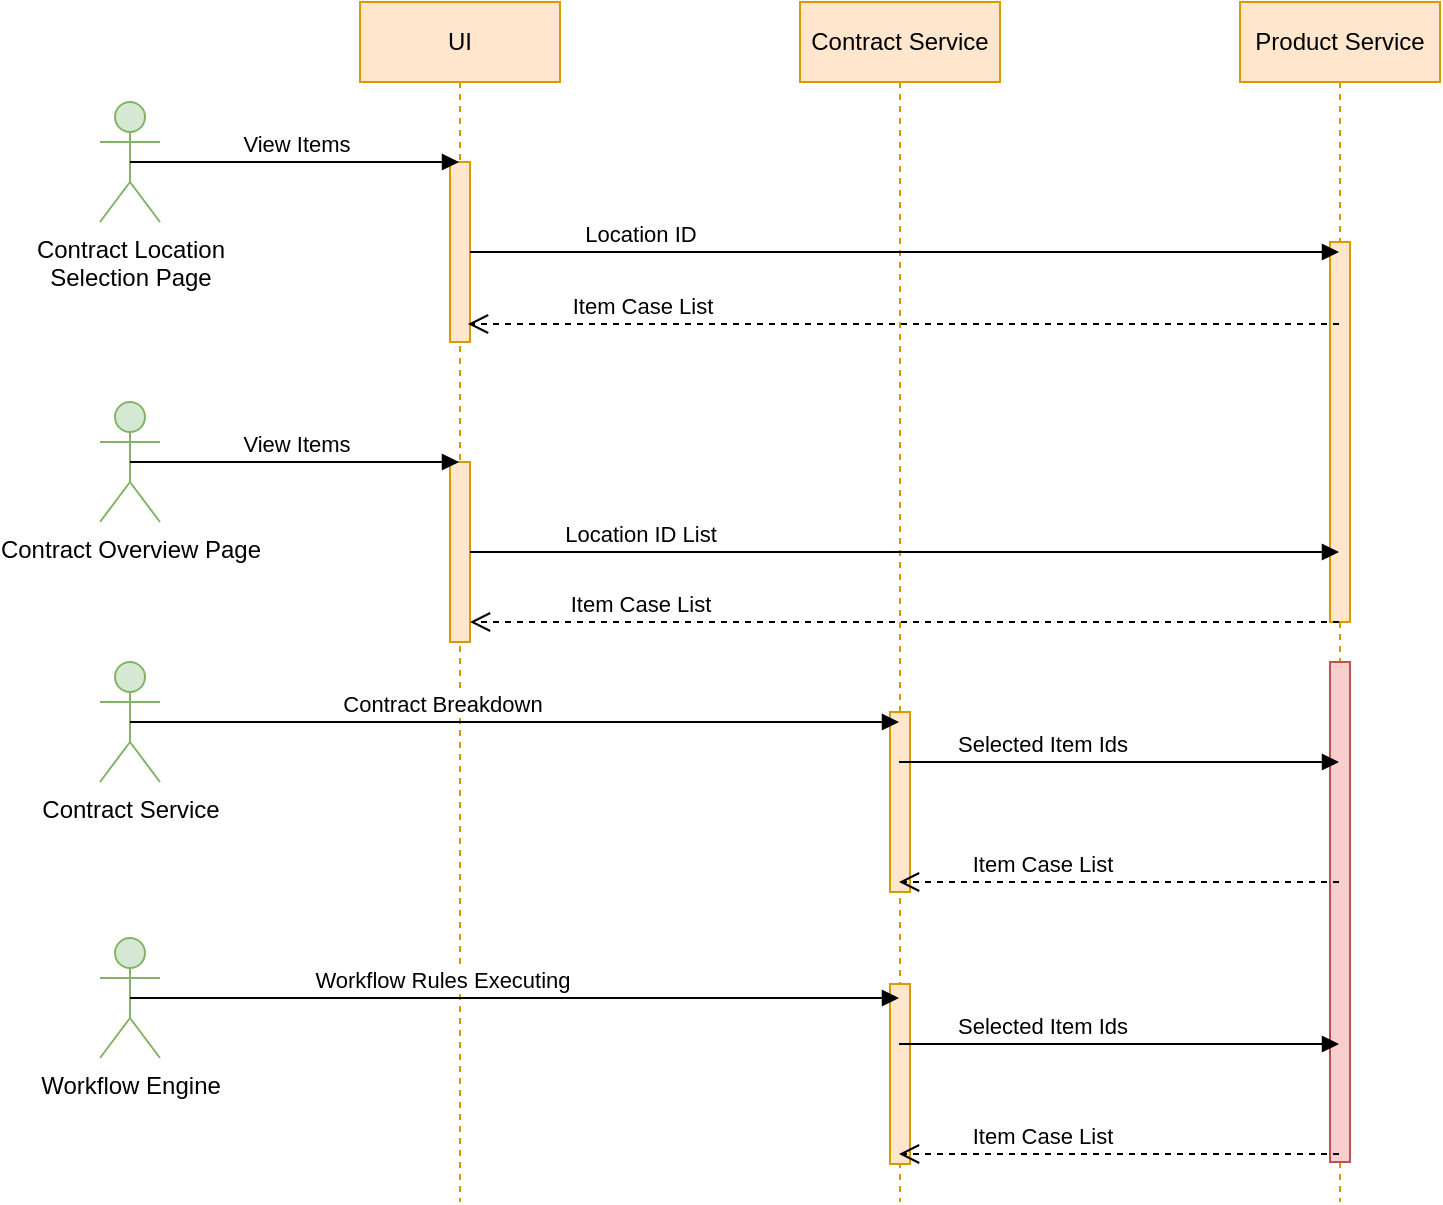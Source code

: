 <mxfile version="14.7.10" type="github">
  <diagram id="5JaN1CiCvEepgImw7LRu" name="Page-1">
    <mxGraphModel dx="1422" dy="882" grid="1" gridSize="10" guides="1" tooltips="1" connect="1" arrows="1" fold="1" page="1" pageScale="1" pageWidth="827" pageHeight="1169" math="0" shadow="0">
      <root>
        <mxCell id="0" />
        <mxCell id="1" parent="0" />
        <mxCell id="wDC4hqzQodUpksadTZJr-20" value="Contract Service" style="shape=umlLifeline;perimeter=lifelinePerimeter;whiteSpace=wrap;html=1;container=1;collapsible=0;recursiveResize=0;outlineConnect=0;fillColor=#ffe6cc;strokeColor=#d79b00;" parent="1" vertex="1">
          <mxGeometry x="429" y="40" width="100" height="600" as="geometry" />
        </mxCell>
        <mxCell id="wDC4hqzQodUpksadTZJr-1" value="UI" style="shape=umlLifeline;perimeter=lifelinePerimeter;whiteSpace=wrap;html=1;container=1;collapsible=0;recursiveResize=0;outlineConnect=0;fillColor=#ffe6cc;strokeColor=#d79b00;" parent="1" vertex="1">
          <mxGeometry x="209" y="40" width="100" height="600" as="geometry" />
        </mxCell>
        <mxCell id="wDC4hqzQodUpksadTZJr-4" value="" style="html=1;points=[];perimeter=orthogonalPerimeter;fillColor=#ffe6cc;strokeColor=#d79b00;" parent="wDC4hqzQodUpksadTZJr-1" vertex="1">
          <mxGeometry x="45" y="80" width="10" height="90" as="geometry" />
        </mxCell>
        <mxCell id="wDC4hqzQodUpksadTZJr-3" value="Product Service" style="shape=umlLifeline;perimeter=lifelinePerimeter;whiteSpace=wrap;html=1;container=1;collapsible=0;recursiveResize=0;outlineConnect=0;fillColor=#ffe6cc;strokeColor=#d79b00;" parent="1" vertex="1">
          <mxGeometry x="649" y="40" width="100" height="600" as="geometry" />
        </mxCell>
        <mxCell id="wDC4hqzQodUpksadTZJr-8" value="" style="html=1;points=[];perimeter=orthogonalPerimeter;fillColor=#ffe6cc;strokeColor=#d79b00;" parent="wDC4hqzQodUpksadTZJr-3" vertex="1">
          <mxGeometry x="45" y="120" width="10" height="190" as="geometry" />
        </mxCell>
        <mxCell id="wDC4hqzQodUpksadTZJr-10" value="Location ID" style="html=1;verticalAlign=bottom;endArrow=block;" parent="1" source="wDC4hqzQodUpksadTZJr-4" edge="1">
          <mxGeometry x="-0.609" width="80" relative="1" as="geometry">
            <mxPoint x="259" y="136" as="sourcePoint" />
            <mxPoint x="698.5" y="165" as="targetPoint" />
            <mxPoint as="offset" />
          </mxGeometry>
        </mxCell>
        <mxCell id="wDC4hqzQodUpksadTZJr-11" value="Item Case List" style="html=1;verticalAlign=bottom;endArrow=open;dashed=1;endSize=8;" parent="1" edge="1">
          <mxGeometry x="0.605" relative="1" as="geometry">
            <mxPoint x="698.5" y="201" as="sourcePoint" />
            <mxPoint x="263" y="201" as="targetPoint" />
            <mxPoint x="1" as="offset" />
          </mxGeometry>
        </mxCell>
        <mxCell id="wDC4hqzQodUpksadTZJr-12" value="Contract Location&lt;br&gt;Selection Page" style="shape=umlActor;verticalLabelPosition=bottom;verticalAlign=top;html=1;fillColor=#d5e8d4;strokeColor=#82b366;" parent="1" vertex="1">
          <mxGeometry x="79" y="90" width="30" height="60" as="geometry" />
        </mxCell>
        <mxCell id="wDC4hqzQodUpksadTZJr-13" value="View Items" style="html=1;verticalAlign=bottom;endArrow=block;exitX=0.5;exitY=0.5;exitDx=0;exitDy=0;exitPerimeter=0;" parent="1" source="wDC4hqzQodUpksadTZJr-12" edge="1">
          <mxGeometry width="80" relative="1" as="geometry">
            <mxPoint x="149" y="120" as="sourcePoint" />
            <mxPoint x="258.5" y="120" as="targetPoint" />
          </mxGeometry>
        </mxCell>
        <mxCell id="wDC4hqzQodUpksadTZJr-14" value="" style="html=1;points=[];perimeter=orthogonalPerimeter;fillColor=#ffe6cc;strokeColor=#d79b00;" parent="1" vertex="1">
          <mxGeometry x="254" y="270" width="10" height="90" as="geometry" />
        </mxCell>
        <mxCell id="wDC4hqzQodUpksadTZJr-15" value="Contract Overview Page" style="shape=umlActor;verticalLabelPosition=bottom;verticalAlign=top;html=1;fillColor=#d5e8d4;strokeColor=#82b366;" parent="1" vertex="1">
          <mxGeometry x="79" y="240" width="30" height="60" as="geometry" />
        </mxCell>
        <mxCell id="wDC4hqzQodUpksadTZJr-16" value="View Items" style="html=1;verticalAlign=bottom;endArrow=block;exitX=0.5;exitY=0.5;exitDx=0;exitDy=0;exitPerimeter=0;" parent="1" source="wDC4hqzQodUpksadTZJr-15" edge="1">
          <mxGeometry width="80" relative="1" as="geometry">
            <mxPoint x="149" y="270" as="sourcePoint" />
            <mxPoint x="258.5" y="270" as="targetPoint" />
          </mxGeometry>
        </mxCell>
        <mxCell id="wDC4hqzQodUpksadTZJr-18" value="Location ID List" style="html=1;verticalAlign=bottom;endArrow=block;" parent="1" source="wDC4hqzQodUpksadTZJr-14" edge="1">
          <mxGeometry x="-0.609" width="80" relative="1" as="geometry">
            <mxPoint x="265" y="285.47" as="sourcePoint" />
            <mxPoint x="698.5" y="315" as="targetPoint" />
            <mxPoint as="offset" />
          </mxGeometry>
        </mxCell>
        <mxCell id="wDC4hqzQodUpksadTZJr-19" value="Item Case List" style="html=1;verticalAlign=bottom;endArrow=open;dashed=1;endSize=8;" parent="1" edge="1">
          <mxGeometry x="0.609" relative="1" as="geometry">
            <mxPoint x="698.5" y="350" as="sourcePoint" />
            <mxPoint x="264" y="350" as="targetPoint" />
            <mxPoint as="offset" />
          </mxGeometry>
        </mxCell>
        <mxCell id="wDC4hqzQodUpksadTZJr-22" value="" style="html=1;points=[];perimeter=orthogonalPerimeter;fillColor=#f8cecc;strokeColor=#b85450;" parent="1" vertex="1">
          <mxGeometry x="694" y="370" width="10" height="250" as="geometry" />
        </mxCell>
        <mxCell id="wDC4hqzQodUpksadTZJr-23" value="Contract Service" style="shape=umlActor;verticalLabelPosition=bottom;verticalAlign=top;html=1;fillColor=#d5e8d4;strokeColor=#82b366;" parent="1" vertex="1">
          <mxGeometry x="79" y="370" width="30" height="60" as="geometry" />
        </mxCell>
        <mxCell id="wDC4hqzQodUpksadTZJr-25" value="" style="html=1;points=[];perimeter=orthogonalPerimeter;fillColor=#ffe6cc;strokeColor=#d79b00;" parent="1" vertex="1">
          <mxGeometry x="474" y="395" width="10" height="90" as="geometry" />
        </mxCell>
        <mxCell id="wDC4hqzQodUpksadTZJr-26" value="Contract Breakdown" style="html=1;verticalAlign=bottom;endArrow=block;exitX=0.5;exitY=0.5;exitDx=0;exitDy=0;exitPerimeter=0;" parent="1" source="wDC4hqzQodUpksadTZJr-23" edge="1">
          <mxGeometry x="-0.189" width="80" relative="1" as="geometry">
            <mxPoint x="289" y="439.5" as="sourcePoint" />
            <mxPoint x="478.5" y="400" as="targetPoint" />
            <mxPoint as="offset" />
          </mxGeometry>
        </mxCell>
        <mxCell id="wDC4hqzQodUpksadTZJr-27" value="Selected Item Ids" style="html=1;verticalAlign=bottom;endArrow=block;" parent="1" edge="1">
          <mxGeometry x="-0.359" width="80" relative="1" as="geometry">
            <mxPoint x="478.5" y="420" as="sourcePoint" />
            <mxPoint x="698.5" y="420" as="targetPoint" />
            <mxPoint x="1" as="offset" />
            <Array as="points">
              <mxPoint x="629" y="420" />
            </Array>
          </mxGeometry>
        </mxCell>
        <mxCell id="wDC4hqzQodUpksadTZJr-28" value="Item Case List" style="html=1;verticalAlign=bottom;endArrow=open;dashed=1;endSize=8;" parent="1" edge="1">
          <mxGeometry x="0.359" relative="1" as="geometry">
            <mxPoint x="698.5" y="480" as="sourcePoint" />
            <mxPoint x="478.5" y="480" as="targetPoint" />
            <mxPoint x="1" as="offset" />
            <Array as="points">
              <mxPoint x="559" y="480" />
            </Array>
          </mxGeometry>
        </mxCell>
        <mxCell id="wDC4hqzQodUpksadTZJr-29" value="" style="html=1;points=[];perimeter=orthogonalPerimeter;fillColor=#ffe6cc;strokeColor=#d79b00;" parent="1" vertex="1">
          <mxGeometry x="474" y="531" width="10" height="90" as="geometry" />
        </mxCell>
        <mxCell id="wDC4hqzQodUpksadTZJr-30" value="Workflow Engine" style="shape=umlActor;verticalLabelPosition=bottom;verticalAlign=top;html=1;fillColor=#d5e8d4;strokeColor=#82b366;" parent="1" vertex="1">
          <mxGeometry x="79" y="508" width="30" height="60" as="geometry" />
        </mxCell>
        <mxCell id="wDC4hqzQodUpksadTZJr-31" value="Workflow Rules Executing" style="html=1;verticalAlign=bottom;endArrow=block;exitX=0.5;exitY=0.5;exitDx=0;exitDy=0;exitPerimeter=0;" parent="1" source="wDC4hqzQodUpksadTZJr-30" edge="1">
          <mxGeometry x="-0.189" width="80" relative="1" as="geometry">
            <mxPoint x="119" y="537.5" as="sourcePoint" />
            <mxPoint x="478.5" y="538" as="targetPoint" />
            <mxPoint as="offset" />
          </mxGeometry>
        </mxCell>
        <mxCell id="wDC4hqzQodUpksadTZJr-32" value="Selected Item Ids" style="html=1;verticalAlign=bottom;endArrow=block;" parent="1" edge="1">
          <mxGeometry x="-0.359" width="80" relative="1" as="geometry">
            <mxPoint x="478.5" y="561" as="sourcePoint" />
            <mxPoint x="698.5" y="561" as="targetPoint" />
            <mxPoint x="1" as="offset" />
            <Array as="points">
              <mxPoint x="624.5" y="561" />
            </Array>
          </mxGeometry>
        </mxCell>
        <mxCell id="wDC4hqzQodUpksadTZJr-33" value="Item Case List" style="html=1;verticalAlign=bottom;endArrow=open;dashed=1;endSize=8;" parent="1" edge="1">
          <mxGeometry x="0.359" relative="1" as="geometry">
            <mxPoint x="698.5" y="616" as="sourcePoint" />
            <mxPoint x="478.5" y="616" as="targetPoint" />
            <mxPoint x="1" as="offset" />
            <Array as="points">
              <mxPoint x="599" y="616" />
              <mxPoint x="540" y="616" />
            </Array>
          </mxGeometry>
        </mxCell>
      </root>
    </mxGraphModel>
  </diagram>
</mxfile>
